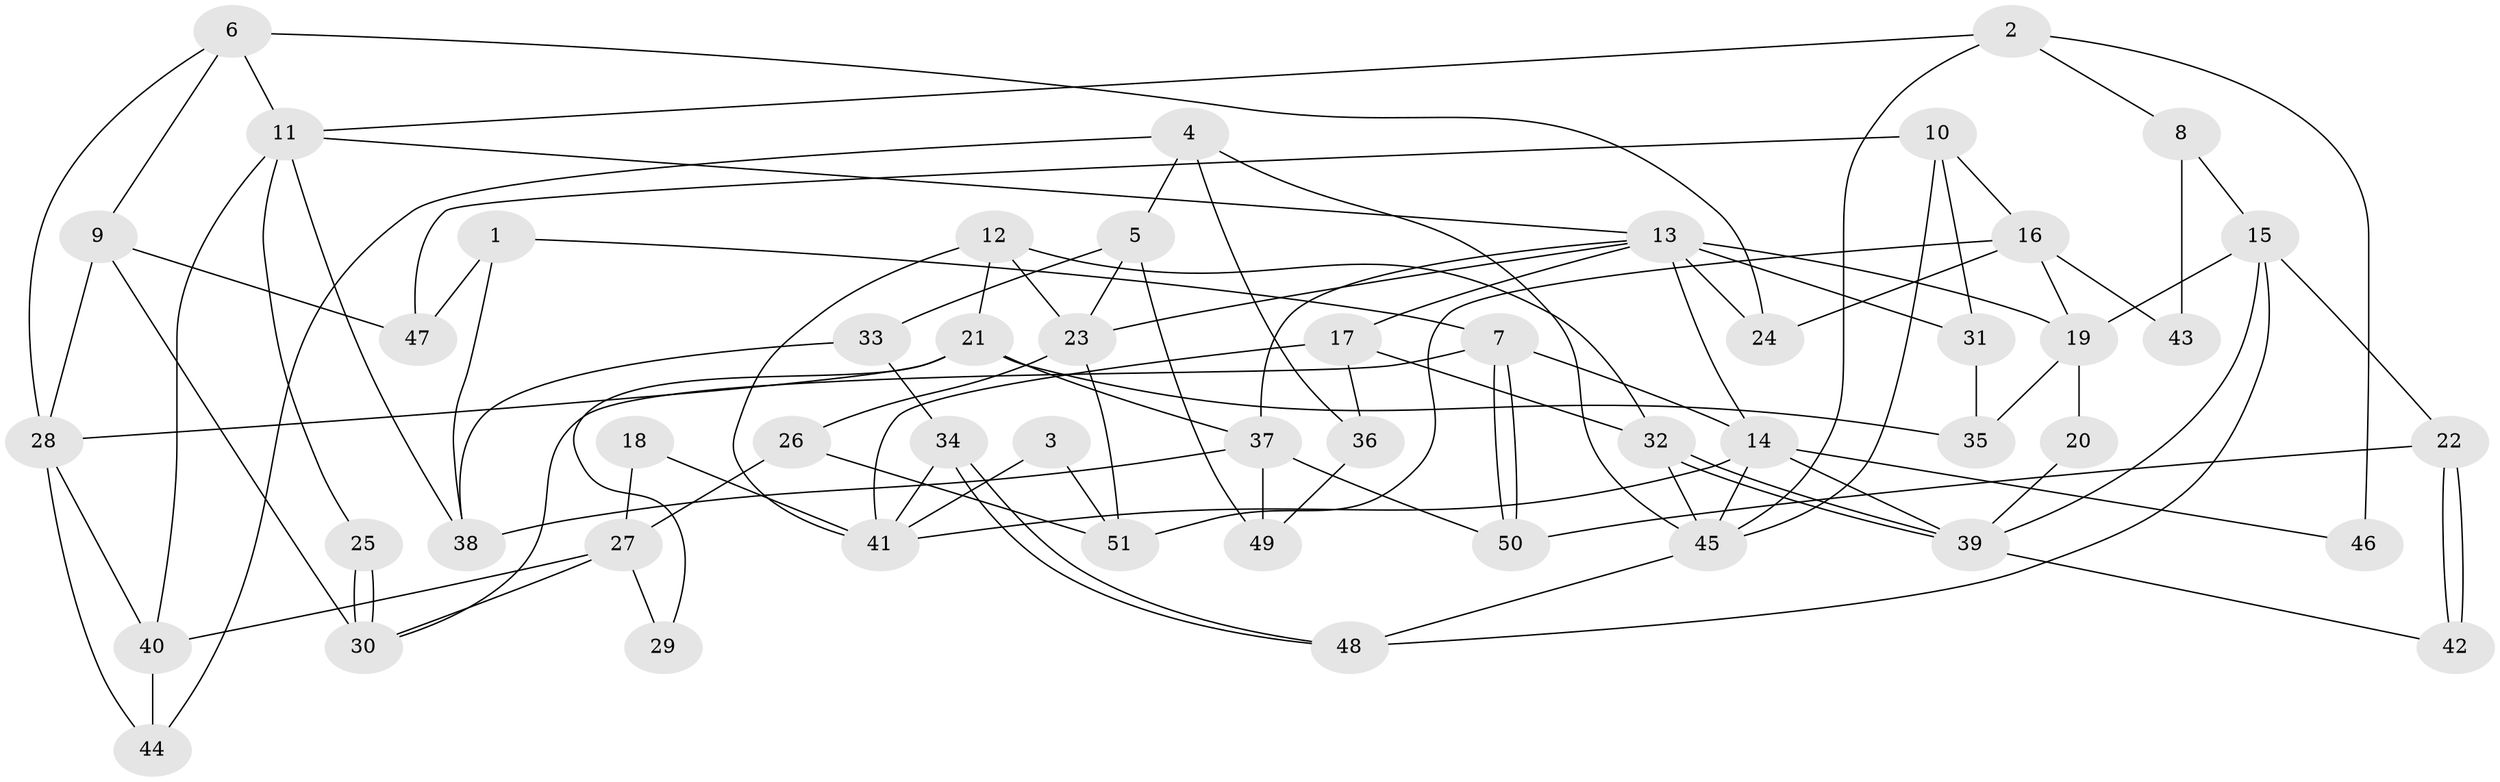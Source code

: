// coarse degree distribution, {4: 0.26666666666666666, 5: 0.26666666666666666, 6: 0.2, 7: 0.06666666666666667, 9: 0.03333333333333333, 2: 0.1, 8: 0.03333333333333333, 3: 0.03333333333333333}
// Generated by graph-tools (version 1.1) at 2025/41/03/06/25 10:41:57]
// undirected, 51 vertices, 102 edges
graph export_dot {
graph [start="1"]
  node [color=gray90,style=filled];
  1;
  2;
  3;
  4;
  5;
  6;
  7;
  8;
  9;
  10;
  11;
  12;
  13;
  14;
  15;
  16;
  17;
  18;
  19;
  20;
  21;
  22;
  23;
  24;
  25;
  26;
  27;
  28;
  29;
  30;
  31;
  32;
  33;
  34;
  35;
  36;
  37;
  38;
  39;
  40;
  41;
  42;
  43;
  44;
  45;
  46;
  47;
  48;
  49;
  50;
  51;
  1 -- 7;
  1 -- 47;
  1 -- 38;
  2 -- 45;
  2 -- 11;
  2 -- 8;
  2 -- 46;
  3 -- 51;
  3 -- 41;
  4 -- 36;
  4 -- 44;
  4 -- 5;
  4 -- 45;
  5 -- 23;
  5 -- 33;
  5 -- 49;
  6 -- 11;
  6 -- 24;
  6 -- 9;
  6 -- 28;
  7 -- 14;
  7 -- 50;
  7 -- 50;
  7 -- 30;
  8 -- 15;
  8 -- 43;
  9 -- 30;
  9 -- 28;
  9 -- 47;
  10 -- 31;
  10 -- 16;
  10 -- 45;
  10 -- 47;
  11 -- 38;
  11 -- 13;
  11 -- 25;
  11 -- 40;
  12 -- 41;
  12 -- 32;
  12 -- 21;
  12 -- 23;
  13 -- 37;
  13 -- 17;
  13 -- 14;
  13 -- 19;
  13 -- 23;
  13 -- 24;
  13 -- 31;
  14 -- 45;
  14 -- 39;
  14 -- 41;
  14 -- 46;
  15 -- 39;
  15 -- 48;
  15 -- 19;
  15 -- 22;
  16 -- 51;
  16 -- 19;
  16 -- 24;
  16 -- 43;
  17 -- 41;
  17 -- 32;
  17 -- 36;
  18 -- 41;
  18 -- 27;
  19 -- 20;
  19 -- 35;
  20 -- 39;
  21 -- 28;
  21 -- 29;
  21 -- 35;
  21 -- 37;
  22 -- 42;
  22 -- 42;
  22 -- 50;
  23 -- 26;
  23 -- 51;
  25 -- 30;
  25 -- 30;
  26 -- 27;
  26 -- 51;
  27 -- 40;
  27 -- 30;
  27 -- 29;
  28 -- 40;
  28 -- 44;
  31 -- 35;
  32 -- 45;
  32 -- 39;
  32 -- 39;
  33 -- 38;
  33 -- 34;
  34 -- 48;
  34 -- 48;
  34 -- 41;
  36 -- 49;
  37 -- 50;
  37 -- 38;
  37 -- 49;
  39 -- 42;
  40 -- 44;
  45 -- 48;
}
